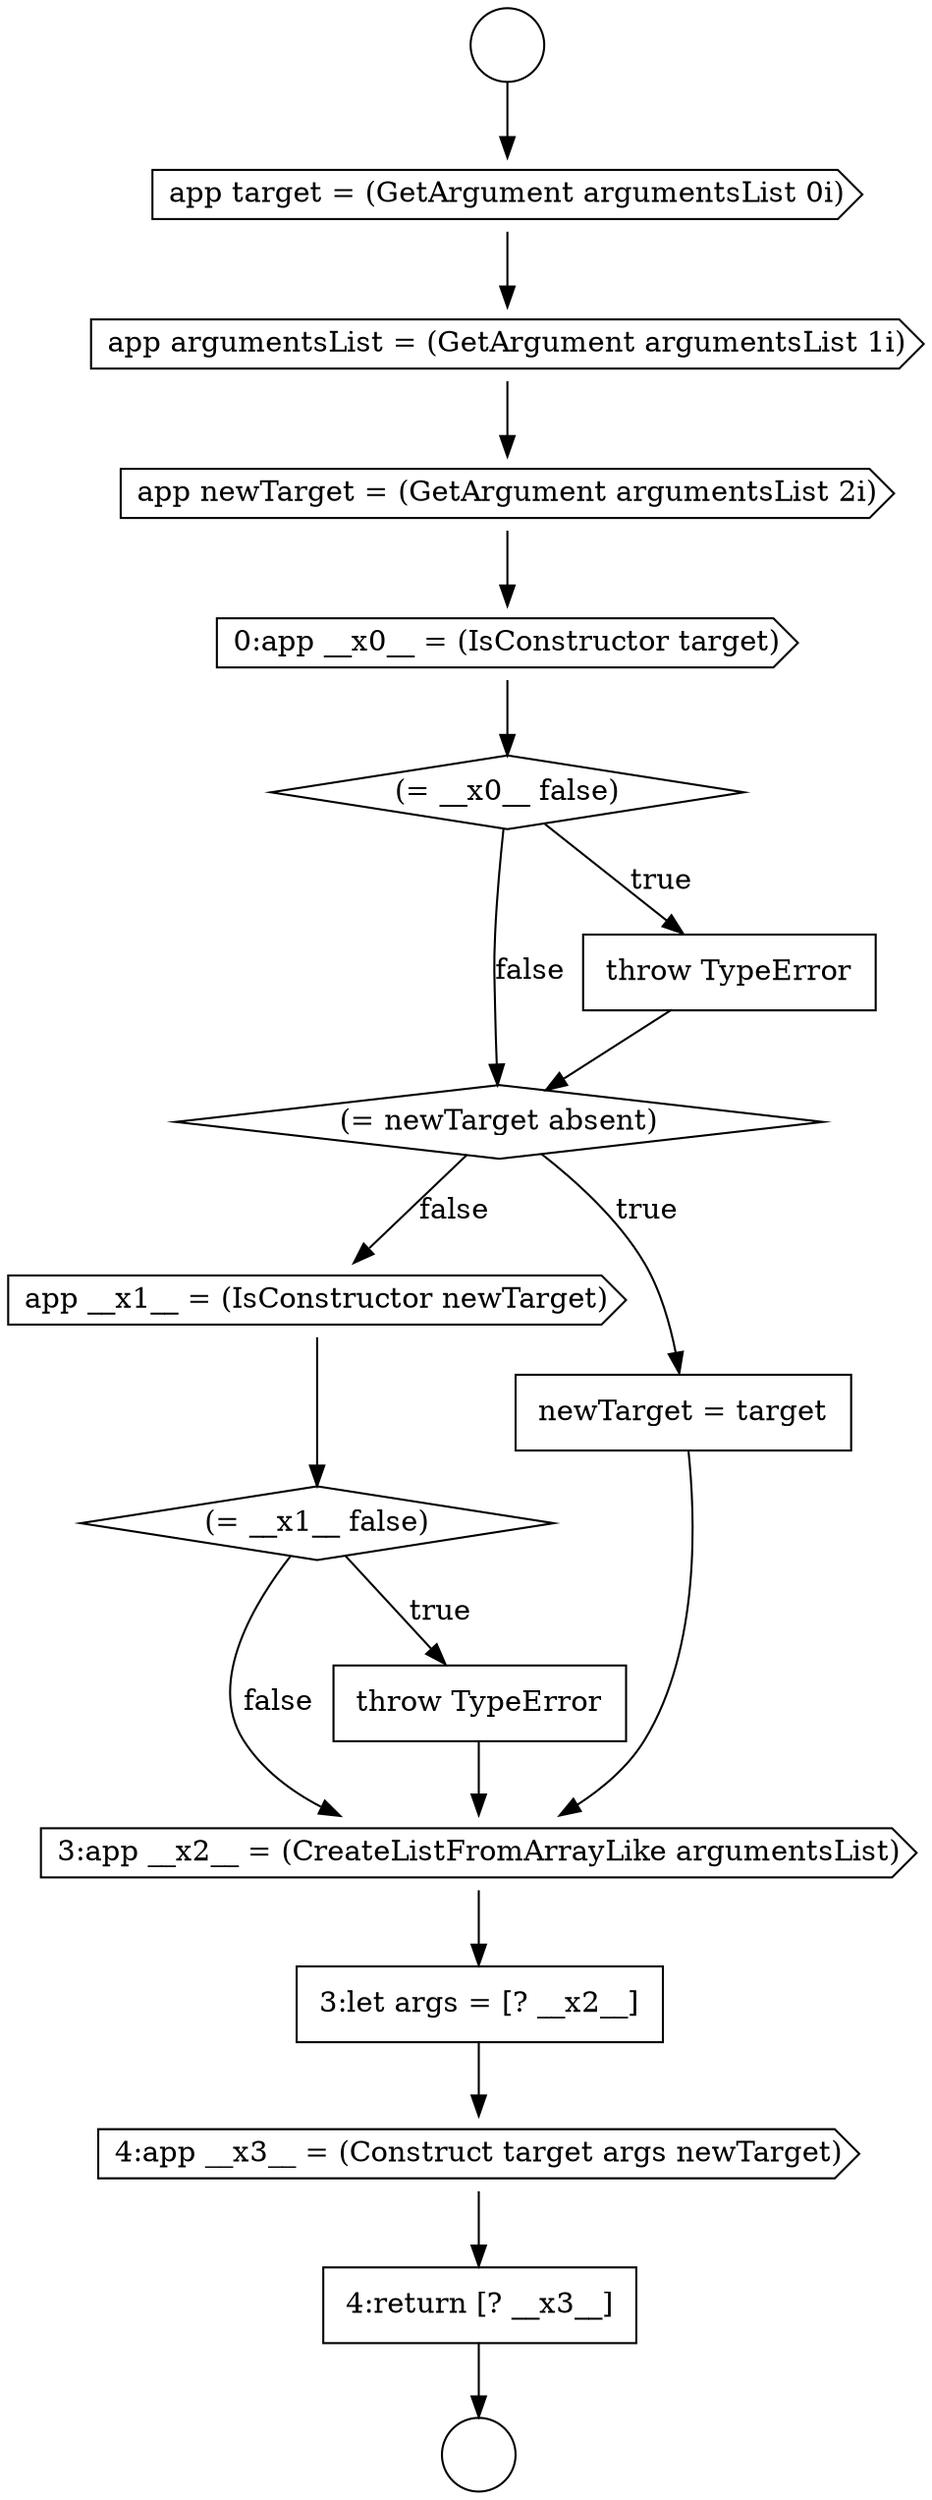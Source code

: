 digraph {
  node18180 [shape=cds, label=<<font color="black">3:app __x2__ = (CreateListFromArrayLike argumentsList)</font>> color="black" fillcolor="white" style=filled]
  node18178 [shape=diamond, label=<<font color="black">(= __x1__ false)</font>> color="black" fillcolor="white" style=filled]
  node18171 [shape=cds, label=<<font color="black">app newTarget = (GetArgument argumentsList 2i)</font>> color="black" fillcolor="white" style=filled]
  node18175 [shape=diamond, label=<<font color="black">(= newTarget absent)</font>> color="black" fillcolor="white" style=filled]
  node18177 [shape=cds, label=<<font color="black">app __x1__ = (IsConstructor newTarget)</font>> color="black" fillcolor="white" style=filled]
  node18168 [shape=circle label=" " color="black" fillcolor="white" style=filled]
  node18183 [shape=none, margin=0, label=<<font color="black">
    <table border="0" cellborder="1" cellspacing="0" cellpadding="10">
      <tr><td align="left">4:return [? __x3__]</td></tr>
    </table>
  </font>> color="black" fillcolor="white" style=filled]
  node18172 [shape=cds, label=<<font color="black">0:app __x0__ = (IsConstructor target)</font>> color="black" fillcolor="white" style=filled]
  node18176 [shape=none, margin=0, label=<<font color="black">
    <table border="0" cellborder="1" cellspacing="0" cellpadding="10">
      <tr><td align="left">newTarget = target</td></tr>
    </table>
  </font>> color="black" fillcolor="white" style=filled]
  node18169 [shape=cds, label=<<font color="black">app target = (GetArgument argumentsList 0i)</font>> color="black" fillcolor="white" style=filled]
  node18173 [shape=diamond, label=<<font color="black">(= __x0__ false)</font>> color="black" fillcolor="white" style=filled]
  node18170 [shape=cds, label=<<font color="black">app argumentsList = (GetArgument argumentsList 1i)</font>> color="black" fillcolor="white" style=filled]
  node18179 [shape=none, margin=0, label=<<font color="black">
    <table border="0" cellborder="1" cellspacing="0" cellpadding="10">
      <tr><td align="left">throw TypeError</td></tr>
    </table>
  </font>> color="black" fillcolor="white" style=filled]
  node18174 [shape=none, margin=0, label=<<font color="black">
    <table border="0" cellborder="1" cellspacing="0" cellpadding="10">
      <tr><td align="left">throw TypeError</td></tr>
    </table>
  </font>> color="black" fillcolor="white" style=filled]
  node18181 [shape=none, margin=0, label=<<font color="black">
    <table border="0" cellborder="1" cellspacing="0" cellpadding="10">
      <tr><td align="left">3:let args = [? __x2__]</td></tr>
    </table>
  </font>> color="black" fillcolor="white" style=filled]
  node18182 [shape=cds, label=<<font color="black">4:app __x3__ = (Construct target args newTarget)</font>> color="black" fillcolor="white" style=filled]
  node18167 [shape=circle label=" " color="black" fillcolor="white" style=filled]
  node18170 -> node18171 [ color="black"]
  node18175 -> node18176 [label=<<font color="black">true</font>> color="black"]
  node18175 -> node18177 [label=<<font color="black">false</font>> color="black"]
  node18180 -> node18181 [ color="black"]
  node18176 -> node18180 [ color="black"]
  node18177 -> node18178 [ color="black"]
  node18178 -> node18179 [label=<<font color="black">true</font>> color="black"]
  node18178 -> node18180 [label=<<font color="black">false</font>> color="black"]
  node18167 -> node18169 [ color="black"]
  node18174 -> node18175 [ color="black"]
  node18171 -> node18172 [ color="black"]
  node18169 -> node18170 [ color="black"]
  node18181 -> node18182 [ color="black"]
  node18172 -> node18173 [ color="black"]
  node18179 -> node18180 [ color="black"]
  node18173 -> node18174 [label=<<font color="black">true</font>> color="black"]
  node18173 -> node18175 [label=<<font color="black">false</font>> color="black"]
  node18182 -> node18183 [ color="black"]
  node18183 -> node18168 [ color="black"]
}
